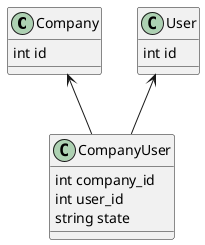 @startuml
    class Company {
        int id
    }

    class CompanyUser {
        int company_id
        int user_id
        string state
    }

    class User {
        int id
    }

    Company <-- CompanyUser
    User <-- CompanyUser
@enduml

